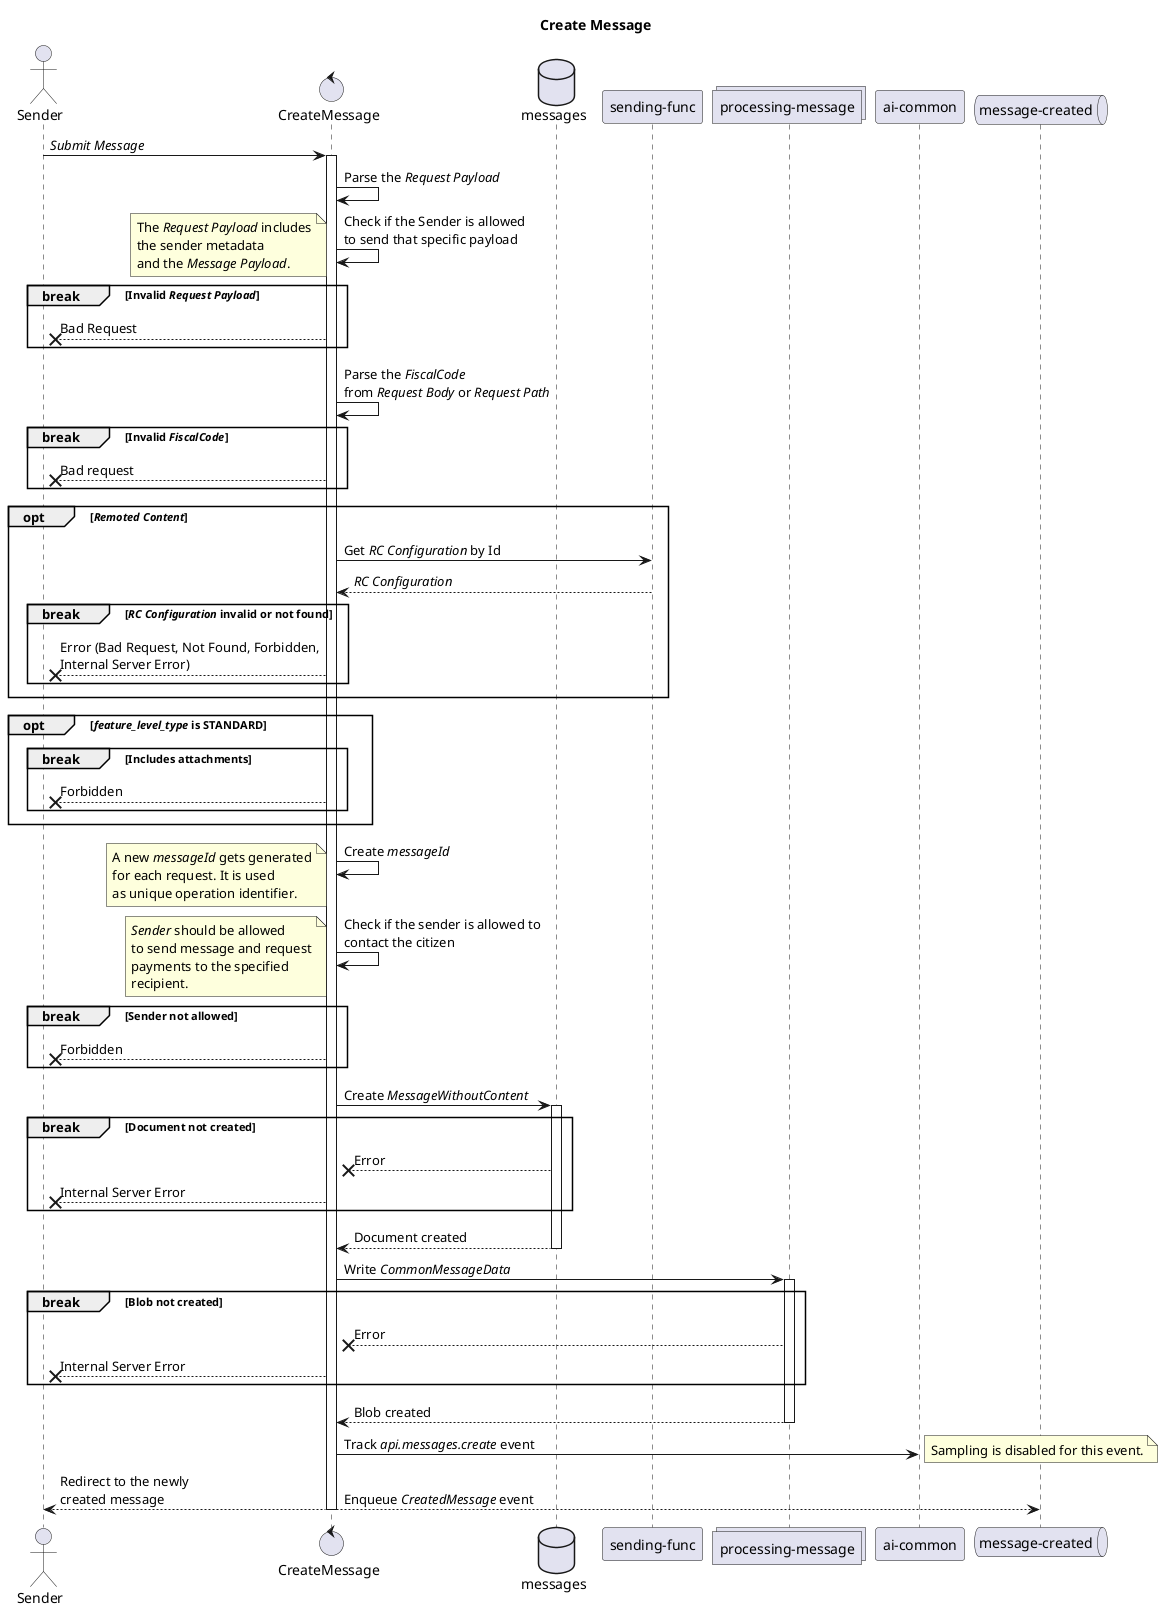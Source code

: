 @startuml create-message
!pragma teoz true

title Create Message

actor sender as "Sender"
control fn as "CreateMessage"
database db as "messages"
participant sendingfn as "sending-func"
collections st as "processing-message"
participant ai as "ai-common"
queue q as "message-created"

sender -> fn ++: //Submit Message//

fn -> fn: Parse the //Request Payload//

fn -> fn: Check if the Sender is allowed\nto send that specific payload

note left
The //Request Payload// includes
the sender metadata
and the //Message Payload//.
end note

break Invalid //Request Payload//
  fn --x sender: Bad Request
end

fn -> fn: Parse the //FiscalCode// \nfrom //Request Body// or //Request Path//

break Invalid //FiscalCode//
  fn --x sender: Bad request
end

opt //Remoted Content//

  fn -> sendingfn: Get //RC Configuration// by Id
  sendingfn --> fn: //RC Configuration//

  break //RC Configuration// invalid or not found
    fn --x sender: Error (Bad Request, Not Found, Forbidden,\nInternal Server Error)
  end
end

opt //feature_level_type// is STANDARD
  break Includes attachments
    fn --x sender: Forbidden
  end
end

fn -> fn: Create //messageId//

note left
A new //messageId// gets generated
for each request. It is used
as unique operation identifier.
end note

fn -> fn: Check if the sender is allowed to\ncontact the citizen

note left
//Sender// should be allowed
to send message and request
payments to the specified
recipient.
end note

break Sender not allowed
  fn --x sender: Forbidden
end

fn -> db ++: Create //MessageWithoutContent//

break Document not created
  db --x fn: Error
  fn --x sender: Internal Server Error
end

db --> fn --: Document created

fn -> st ++: Write //CommonMessageData//

break Blob not created
  st --x fn: Error
  fn --x sender: Internal Server Error
end

st --> fn --: Blob created

fn -> ai: Track //api.messages.create// event

note right: Sampling is disabled for this event.

fn --> sender: Redirect to the newly\ncreated message
& fn --> q --: Enqueue //CreatedMessage// event

@enduml
